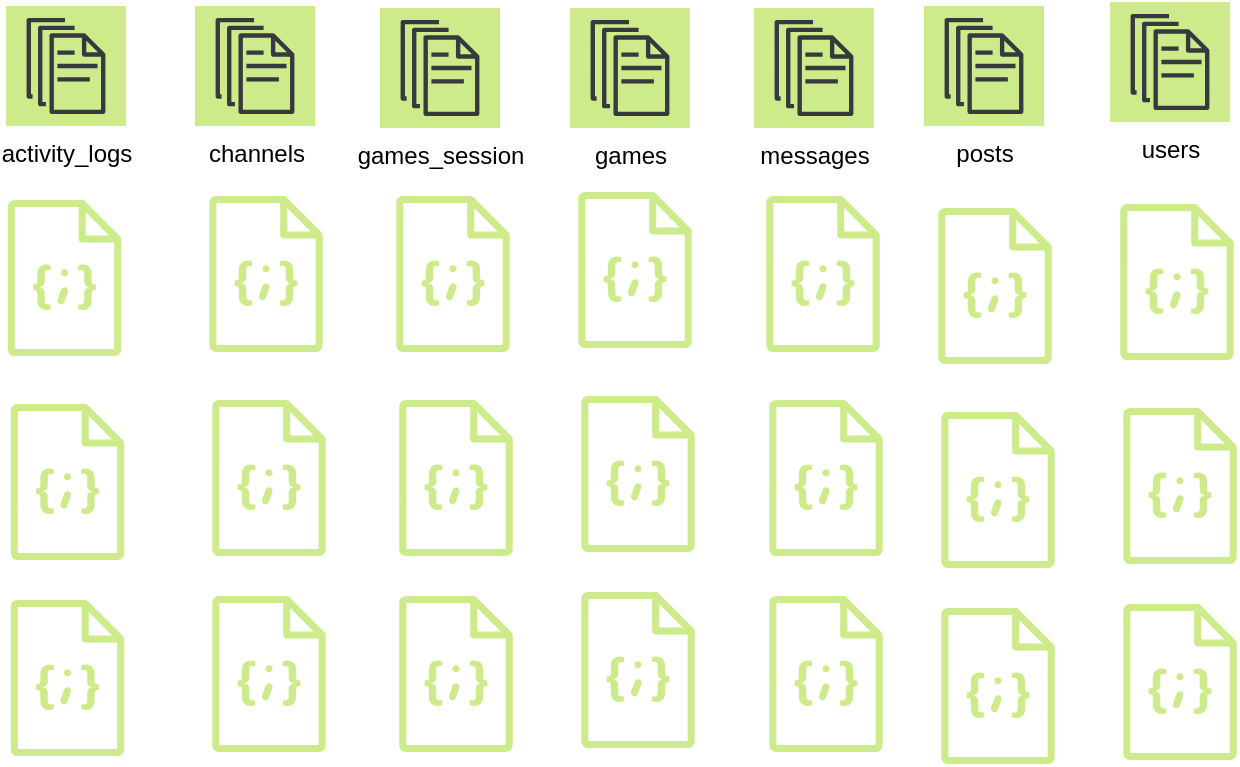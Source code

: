 <mxfile version="28.0.4" pages="5">
  <diagram id="8ej37b1CJ8j-2A0N7WPv" name="collections">
    <mxGraphModel dx="1834" dy="884" grid="0" gridSize="10" guides="1" tooltips="1" connect="1" arrows="1" fold="1" page="0" pageScale="1" pageWidth="850" pageHeight="1100" math="0" shadow="0">
      <root>
        <mxCell id="0" />
        <mxCell id="1" parent="0" />
        <mxCell id="zAM81ryXaob9myQT-KiH-1" value="users" style="sketch=0;outlineConnect=0;strokeColor=#36393d;fillColor=#cdeb8b;dashed=0;verticalLabelPosition=bottom;verticalAlign=top;align=center;html=1;fontSize=12;fontStyle=0;aspect=fixed;shape=mxgraph.aws4.resourceIcon;resIcon=mxgraph.aws4.documents;" vertex="1" parent="1">
          <mxGeometry x="170" y="17" width="60" height="60" as="geometry" />
        </mxCell>
        <mxCell id="zAM81ryXaob9myQT-KiH-2" value="activity_logs" style="sketch=0;outlineConnect=0;strokeColor=#36393d;fillColor=#cdeb8b;dashed=0;verticalLabelPosition=bottom;verticalAlign=top;align=center;html=1;fontSize=12;fontStyle=0;aspect=fixed;shape=mxgraph.aws4.resourceIcon;resIcon=mxgraph.aws4.documents;" vertex="1" parent="1">
          <mxGeometry x="-382" y="19" width="60" height="60" as="geometry" />
        </mxCell>
        <mxCell id="zAM81ryXaob9myQT-KiH-3" value="channels" style="sketch=0;outlineConnect=0;strokeColor=#36393d;fillColor=#cdeb8b;dashed=0;verticalLabelPosition=bottom;verticalAlign=top;align=center;html=1;fontSize=12;fontStyle=0;aspect=fixed;shape=mxgraph.aws4.resourceIcon;resIcon=mxgraph.aws4.documents;" vertex="1" parent="1">
          <mxGeometry x="-287.5" y="19" width="60" height="60" as="geometry" />
        </mxCell>
        <mxCell id="zAM81ryXaob9myQT-KiH-4" value="games_session" style="sketch=0;outlineConnect=0;strokeColor=#36393d;fillColor=#cdeb8b;dashed=0;verticalLabelPosition=bottom;verticalAlign=top;align=center;html=1;fontSize=12;fontStyle=0;aspect=fixed;shape=mxgraph.aws4.resourceIcon;resIcon=mxgraph.aws4.documents;" vertex="1" parent="1">
          <mxGeometry x="-195" y="20" width="60" height="60" as="geometry" />
        </mxCell>
        <mxCell id="zAM81ryXaob9myQT-KiH-6" value="games" style="sketch=0;outlineConnect=0;strokeColor=#36393d;fillColor=#cdeb8b;dashed=0;verticalLabelPosition=bottom;verticalAlign=top;align=center;html=1;fontSize=12;fontStyle=0;aspect=fixed;shape=mxgraph.aws4.resourceIcon;resIcon=mxgraph.aws4.documents;" vertex="1" parent="1">
          <mxGeometry x="-100" y="20" width="60" height="60" as="geometry" />
        </mxCell>
        <mxCell id="zAM81ryXaob9myQT-KiH-7" value="messages" style="sketch=0;outlineConnect=0;strokeColor=#36393d;fillColor=#cdeb8b;dashed=0;verticalLabelPosition=bottom;verticalAlign=top;align=center;html=1;fontSize=12;fontStyle=0;aspect=fixed;shape=mxgraph.aws4.resourceIcon;resIcon=mxgraph.aws4.documents;" vertex="1" parent="1">
          <mxGeometry x="-8" y="20" width="60" height="60" as="geometry" />
        </mxCell>
        <mxCell id="zAM81ryXaob9myQT-KiH-8" value="posts" style="sketch=0;outlineConnect=0;strokeColor=#36393d;fillColor=#cdeb8b;dashed=0;verticalLabelPosition=bottom;verticalAlign=top;align=center;html=1;fontSize=12;fontStyle=0;aspect=fixed;shape=mxgraph.aws4.resourceIcon;resIcon=mxgraph.aws4.documents;" vertex="1" parent="1">
          <mxGeometry x="77" y="19" width="60" height="60" as="geometry" />
        </mxCell>
        <mxCell id="zAM81ryXaob9myQT-KiH-9" value="" style="sketch=0;outlineConnect=0;fillColor=#cdeb8b;strokeColor=#36393d;dashed=0;verticalLabelPosition=bottom;verticalAlign=top;align=center;html=1;fontSize=12;fontStyle=0;aspect=fixed;pointerEvents=1;shape=mxgraph.aws4.json_script;" vertex="1" parent="1">
          <mxGeometry x="-381.25" y="116" width="57" height="78" as="geometry" />
        </mxCell>
        <mxCell id="zAM81ryXaob9myQT-KiH-10" value="" style="sketch=0;outlineConnect=0;fillColor=#cdeb8b;strokeColor=#36393d;dashed=0;verticalLabelPosition=bottom;verticalAlign=top;align=center;html=1;fontSize=12;fontStyle=0;aspect=fixed;pointerEvents=1;shape=mxgraph.aws4.json_script;" vertex="1" parent="1">
          <mxGeometry x="-379.75" y="218" width="57" height="78" as="geometry" />
        </mxCell>
        <mxCell id="zAM81ryXaob9myQT-KiH-11" value="" style="sketch=0;outlineConnect=0;fillColor=#cdeb8b;strokeColor=#36393d;dashed=0;verticalLabelPosition=bottom;verticalAlign=top;align=center;html=1;fontSize=12;fontStyle=0;aspect=fixed;pointerEvents=1;shape=mxgraph.aws4.json_script;" vertex="1" parent="1">
          <mxGeometry x="-379.75" y="316" width="57" height="78" as="geometry" />
        </mxCell>
        <mxCell id="zAM81ryXaob9myQT-KiH-12" value="" style="sketch=0;outlineConnect=0;fillColor=#cdeb8b;strokeColor=#36393d;dashed=0;verticalLabelPosition=bottom;verticalAlign=top;align=center;html=1;fontSize=12;fontStyle=0;aspect=fixed;pointerEvents=1;shape=mxgraph.aws4.json_script;" vertex="1" parent="1">
          <mxGeometry x="-280.5" y="114" width="57" height="78" as="geometry" />
        </mxCell>
        <mxCell id="zAM81ryXaob9myQT-KiH-13" value="" style="sketch=0;outlineConnect=0;fillColor=#cdeb8b;strokeColor=#36393d;dashed=0;verticalLabelPosition=bottom;verticalAlign=top;align=center;html=1;fontSize=12;fontStyle=0;aspect=fixed;pointerEvents=1;shape=mxgraph.aws4.json_script;" vertex="1" parent="1">
          <mxGeometry x="-279" y="216" width="57" height="78" as="geometry" />
        </mxCell>
        <mxCell id="zAM81ryXaob9myQT-KiH-14" value="" style="sketch=0;outlineConnect=0;fillColor=#cdeb8b;strokeColor=#36393d;dashed=0;verticalLabelPosition=bottom;verticalAlign=top;align=center;html=1;fontSize=12;fontStyle=0;aspect=fixed;pointerEvents=1;shape=mxgraph.aws4.json_script;" vertex="1" parent="1">
          <mxGeometry x="-279" y="314" width="57" height="78" as="geometry" />
        </mxCell>
        <mxCell id="zAM81ryXaob9myQT-KiH-15" value="" style="sketch=0;outlineConnect=0;fillColor=#cdeb8b;strokeColor=#36393d;dashed=0;verticalLabelPosition=bottom;verticalAlign=top;align=center;html=1;fontSize=12;fontStyle=0;aspect=fixed;pointerEvents=1;shape=mxgraph.aws4.json_script;" vertex="1" parent="1">
          <mxGeometry x="175" y="118" width="57" height="78" as="geometry" />
        </mxCell>
        <mxCell id="zAM81ryXaob9myQT-KiH-16" value="" style="sketch=0;outlineConnect=0;fillColor=#cdeb8b;strokeColor=#36393d;dashed=0;verticalLabelPosition=bottom;verticalAlign=top;align=center;html=1;fontSize=12;fontStyle=0;aspect=fixed;pointerEvents=1;shape=mxgraph.aws4.json_script;" vertex="1" parent="1">
          <mxGeometry x="176.5" y="220" width="57" height="78" as="geometry" />
        </mxCell>
        <mxCell id="zAM81ryXaob9myQT-KiH-17" value="" style="sketch=0;outlineConnect=0;fillColor=#cdeb8b;strokeColor=#36393d;dashed=0;verticalLabelPosition=bottom;verticalAlign=top;align=center;html=1;fontSize=12;fontStyle=0;aspect=fixed;pointerEvents=1;shape=mxgraph.aws4.json_script;" vertex="1" parent="1">
          <mxGeometry x="176.5" y="318" width="57" height="78" as="geometry" />
        </mxCell>
        <mxCell id="zAM81ryXaob9myQT-KiH-18" value="" style="sketch=0;outlineConnect=0;fillColor=#cdeb8b;strokeColor=#36393d;dashed=0;verticalLabelPosition=bottom;verticalAlign=top;align=center;html=1;fontSize=12;fontStyle=0;aspect=fixed;pointerEvents=1;shape=mxgraph.aws4.json_script;" vertex="1" parent="1">
          <mxGeometry x="-187" y="114" width="57" height="78" as="geometry" />
        </mxCell>
        <mxCell id="zAM81ryXaob9myQT-KiH-19" value="" style="sketch=0;outlineConnect=0;fillColor=#cdeb8b;strokeColor=#36393d;dashed=0;verticalLabelPosition=bottom;verticalAlign=top;align=center;html=1;fontSize=12;fontStyle=0;aspect=fixed;pointerEvents=1;shape=mxgraph.aws4.json_script;" vertex="1" parent="1">
          <mxGeometry x="-185.5" y="216" width="57" height="78" as="geometry" />
        </mxCell>
        <mxCell id="zAM81ryXaob9myQT-KiH-20" value="" style="sketch=0;outlineConnect=0;fillColor=#cdeb8b;strokeColor=#36393d;dashed=0;verticalLabelPosition=bottom;verticalAlign=top;align=center;html=1;fontSize=12;fontStyle=0;aspect=fixed;pointerEvents=1;shape=mxgraph.aws4.json_script;" vertex="1" parent="1">
          <mxGeometry x="-185.5" y="314" width="57" height="78" as="geometry" />
        </mxCell>
        <mxCell id="zAM81ryXaob9myQT-KiH-21" value="" style="sketch=0;outlineConnect=0;fillColor=#cdeb8b;strokeColor=#36393d;dashed=0;verticalLabelPosition=bottom;verticalAlign=top;align=center;html=1;fontSize=12;fontStyle=0;aspect=fixed;pointerEvents=1;shape=mxgraph.aws4.json_script;" vertex="1" parent="1">
          <mxGeometry x="-96" y="112" width="57" height="78" as="geometry" />
        </mxCell>
        <mxCell id="zAM81ryXaob9myQT-KiH-22" value="" style="sketch=0;outlineConnect=0;fillColor=#cdeb8b;strokeColor=#36393d;dashed=0;verticalLabelPosition=bottom;verticalAlign=top;align=center;html=1;fontSize=12;fontStyle=0;aspect=fixed;pointerEvents=1;shape=mxgraph.aws4.json_script;" vertex="1" parent="1">
          <mxGeometry x="-94.5" y="214" width="57" height="78" as="geometry" />
        </mxCell>
        <mxCell id="zAM81ryXaob9myQT-KiH-23" value="" style="sketch=0;outlineConnect=0;fillColor=#cdeb8b;strokeColor=#36393d;dashed=0;verticalLabelPosition=bottom;verticalAlign=top;align=center;html=1;fontSize=12;fontStyle=0;aspect=fixed;pointerEvents=1;shape=mxgraph.aws4.json_script;" vertex="1" parent="1">
          <mxGeometry x="-94.5" y="312" width="57" height="78" as="geometry" />
        </mxCell>
        <mxCell id="zAM81ryXaob9myQT-KiH-24" value="" style="sketch=0;outlineConnect=0;fillColor=#cdeb8b;strokeColor=#36393d;dashed=0;verticalLabelPosition=bottom;verticalAlign=top;align=center;html=1;fontSize=12;fontStyle=0;aspect=fixed;pointerEvents=1;shape=mxgraph.aws4.json_script;" vertex="1" parent="1">
          <mxGeometry x="-2" y="114" width="57" height="78" as="geometry" />
        </mxCell>
        <mxCell id="zAM81ryXaob9myQT-KiH-25" value="" style="sketch=0;outlineConnect=0;fillColor=#cdeb8b;strokeColor=#36393d;dashed=0;verticalLabelPosition=bottom;verticalAlign=top;align=center;html=1;fontSize=12;fontStyle=0;aspect=fixed;pointerEvents=1;shape=mxgraph.aws4.json_script;" vertex="1" parent="1">
          <mxGeometry x="-0.5" y="216" width="57" height="78" as="geometry" />
        </mxCell>
        <mxCell id="zAM81ryXaob9myQT-KiH-26" value="" style="sketch=0;outlineConnect=0;fillColor=#cdeb8b;strokeColor=#36393d;dashed=0;verticalLabelPosition=bottom;verticalAlign=top;align=center;html=1;fontSize=12;fontStyle=0;aspect=fixed;pointerEvents=1;shape=mxgraph.aws4.json_script;" vertex="1" parent="1">
          <mxGeometry x="-0.5" y="314" width="57" height="78" as="geometry" />
        </mxCell>
        <mxCell id="zAM81ryXaob9myQT-KiH-27" value="" style="sketch=0;outlineConnect=0;fillColor=#cdeb8b;strokeColor=#36393d;dashed=0;verticalLabelPosition=bottom;verticalAlign=top;align=center;html=1;fontSize=12;fontStyle=0;aspect=fixed;pointerEvents=1;shape=mxgraph.aws4.json_script;" vertex="1" parent="1">
          <mxGeometry x="84" y="120" width="57" height="78" as="geometry" />
        </mxCell>
        <mxCell id="zAM81ryXaob9myQT-KiH-28" value="" style="sketch=0;outlineConnect=0;fillColor=#cdeb8b;strokeColor=#36393d;dashed=0;verticalLabelPosition=bottom;verticalAlign=top;align=center;html=1;fontSize=12;fontStyle=0;aspect=fixed;pointerEvents=1;shape=mxgraph.aws4.json_script;" vertex="1" parent="1">
          <mxGeometry x="85.5" y="222" width="57" height="78" as="geometry" />
        </mxCell>
        <mxCell id="zAM81ryXaob9myQT-KiH-29" value="" style="sketch=0;outlineConnect=0;fillColor=#cdeb8b;strokeColor=#36393d;dashed=0;verticalLabelPosition=bottom;verticalAlign=top;align=center;html=1;fontSize=12;fontStyle=0;aspect=fixed;pointerEvents=1;shape=mxgraph.aws4.json_script;" vertex="1" parent="1">
          <mxGeometry x="85.5" y="320" width="57" height="78" as="geometry" />
        </mxCell>
      </root>
    </mxGraphModel>
  </diagram>
  <diagram name="pipeline" id="Pi19vPo-8oHzrMdgYSH_">
    <mxGraphModel dx="1513" dy="834" grid="0" gridSize="10" guides="1" tooltips="1" connect="1" arrows="1" fold="1" page="0" pageScale="1" pageWidth="850" pageHeight="1100" math="0" shadow="0">
      <root>
        <mxCell id="0" />
        <mxCell id="1" parent="0" />
        <mxCell id="T9bqz-oRQXRhq-6lpCc6-1" value="" style="rounded=0;whiteSpace=wrap;html=1;" parent="1" vertex="1">
          <mxGeometry x="-40" width="890" height="410" as="geometry" />
        </mxCell>
        <mxCell id="R71ZLVkq-Mamwwz9oOhh-4" style="edgeStyle=orthogonalEdgeStyle;rounded=0;orthogonalLoop=1;jettySize=auto;html=1;" parent="1" source="R71ZLVkq-Mamwwz9oOhh-1" edge="1">
          <mxGeometry relative="1" as="geometry">
            <mxPoint x="290.0" y="180" as="targetPoint" />
          </mxGeometry>
        </mxCell>
        <mxCell id="R71ZLVkq-Mamwwz9oOhh-1" value="Mutiny Cart" style="dashed=0;outlineConnect=0;html=1;align=center;labelPosition=center;verticalLabelPosition=bottom;verticalAlign=top;shape=mxgraph.weblogos.mongodb" parent="1" vertex="1">
          <mxGeometry x="269.4" y="40" width="41.2" height="86.2" as="geometry" />
        </mxCell>
        <mxCell id="R71ZLVkq-Mamwwz9oOhh-3" value="&lt;ol&gt;&lt;li&gt;Logs&lt;/li&gt;&lt;li&gt;Channels&lt;/li&gt;&lt;li&gt;Sessions&lt;/li&gt;&lt;li&gt;Games&lt;/li&gt;&lt;li&gt;Messages&lt;/li&gt;&lt;li&gt;Posts&lt;/li&gt;&lt;li style=&quot;&quot;&gt;Users&lt;/li&gt;&lt;/ol&gt;" style="rounded=0;whiteSpace=wrap;html=1;align=left;" parent="1" vertex="1">
          <mxGeometry x="230" y="190" width="120" height="160" as="geometry" />
        </mxCell>
        <mxCell id="R71ZLVkq-Mamwwz9oOhh-5" value="results.csv" style="whiteSpace=wrap;html=1;shape=mxgraph.basic.document" parent="1" vertex="1">
          <mxGeometry x="690" y="33.1" width="100" height="100" as="geometry" />
        </mxCell>
        <mxCell id="R71ZLVkq-Mamwwz9oOhh-6" value="Agregation Pipeline" style="verticalLabelPosition=bottom;html=1;verticalAlign=top;align=center;strokeColor=none;fillColor=#00BEF2;shape=mxgraph.azure.script_file;pointerEvents=1;" parent="1" vertex="1">
          <mxGeometry x="500" y="58.1" width="47.5" height="50" as="geometry" />
        </mxCell>
        <mxCell id="R71ZLVkq-Mamwwz9oOhh-7" style="edgeStyle=orthogonalEdgeStyle;rounded=0;orthogonalLoop=1;jettySize=auto;html=1;entryX=0;entryY=0.5;entryDx=0;entryDy=0;entryPerimeter=0;" parent="1" source="R71ZLVkq-Mamwwz9oOhh-1" target="R71ZLVkq-Mamwwz9oOhh-6" edge="1">
          <mxGeometry relative="1" as="geometry" />
        </mxCell>
        <mxCell id="R71ZLVkq-Mamwwz9oOhh-8" style="edgeStyle=orthogonalEdgeStyle;rounded=0;orthogonalLoop=1;jettySize=auto;html=1;entryX=0;entryY=0.5;entryDx=0;entryDy=0;entryPerimeter=0;" parent="1" source="R71ZLVkq-Mamwwz9oOhh-6" target="R71ZLVkq-Mamwwz9oOhh-5" edge="1">
          <mxGeometry relative="1" as="geometry" />
        </mxCell>
        <mxCell id="Lrr6qVg0GiVgk7ayKyzq-2" style="edgeStyle=orthogonalEdgeStyle;rounded=0;orthogonalLoop=1;jettySize=auto;html=1;" parent="1" source="Lrr6qVg0GiVgk7ayKyzq-1" target="R71ZLVkq-Mamwwz9oOhh-1" edge="1">
          <mxGeometry relative="1" as="geometry" />
        </mxCell>
        <mxCell id="Lrr6qVg0GiVgk7ayKyzq-1" value="JSON DATA" style="rounded=0;whiteSpace=wrap;html=1;" parent="1" vertex="1">
          <mxGeometry x="20" y="53.1" width="120" height="60" as="geometry" />
        </mxCell>
        <mxCell id="T9bqz-oRQXRhq-6lpCc6-5" style="edgeStyle=orthogonalEdgeStyle;rounded=0;orthogonalLoop=1;jettySize=auto;html=1;" parent="1" source="T9bqz-oRQXRhq-6lpCc6-2" target="T9bqz-oRQXRhq-6lpCc6-1" edge="1">
          <mxGeometry relative="1" as="geometry" />
        </mxCell>
        <mxCell id="T9bqz-oRQXRhq-6lpCc6-2" value="Data eng" style="shape=umlActor;verticalLabelPosition=bottom;verticalAlign=top;html=1;outlineConnect=0;" parent="1" vertex="1">
          <mxGeometry x="-250" y="175" width="30" height="60" as="geometry" />
        </mxCell>
        <mxCell id="HlEGfcKxCXFHcNDxWpb3-1" value="" style="endArrow=classic;html=1;rounded=0;exitX=0.5;exitY=1;exitDx=0;exitDy=0;exitPerimeter=0;" parent="1" source="R71ZLVkq-Mamwwz9oOhh-6" target="HlEGfcKxCXFHcNDxWpb3-2" edge="1">
          <mxGeometry width="50" height="50" relative="1" as="geometry">
            <mxPoint x="526" y="161" as="sourcePoint" />
            <mxPoint x="522" y="480" as="targetPoint" />
          </mxGeometry>
        </mxCell>
        <mxCell id="HlEGfcKxCXFHcNDxWpb3-2" value="" style="rounded=0;whiteSpace=wrap;html=1;" parent="1" vertex="1">
          <mxGeometry x="295" y="465" width="448.25" height="208" as="geometry" />
        </mxCell>
        <mxCell id="HlEGfcKxCXFHcNDxWpb3-7" style="edgeStyle=orthogonalEdgeStyle;rounded=0;orthogonalLoop=1;jettySize=auto;html=1;entryX=0;entryY=0.5;entryDx=0;entryDy=0;" parent="1" source="HlEGfcKxCXFHcNDxWpb3-3" target="HlEGfcKxCXFHcNDxWpb3-5" edge="1">
          <mxGeometry relative="1" as="geometry" />
        </mxCell>
        <mxCell id="HlEGfcKxCXFHcNDxWpb3-3" value="usuarios" style="rounded=0;whiteSpace=wrap;html=1;" parent="1" vertex="1">
          <mxGeometry x="351.25" y="495" width="120" height="60" as="geometry" />
        </mxCell>
        <mxCell id="HlEGfcKxCXFHcNDxWpb3-6" style="edgeStyle=orthogonalEdgeStyle;rounded=0;orthogonalLoop=1;jettySize=auto;html=1;entryX=0;entryY=0.5;entryDx=0;entryDy=0;" parent="1" source="HlEGfcKxCXFHcNDxWpb3-4" target="HlEGfcKxCXFHcNDxWpb3-5" edge="1">
          <mxGeometry relative="1" as="geometry" />
        </mxCell>
        <mxCell id="HlEGfcKxCXFHcNDxWpb3-4" value="posts" style="rounded=0;whiteSpace=wrap;html=1;" parent="1" vertex="1">
          <mxGeometry x="351.25" y="575" width="120" height="60" as="geometry" />
        </mxCell>
        <mxCell id="HlEGfcKxCXFHcNDxWpb3-5" value="agreacion" style="rounded=0;whiteSpace=wrap;html=1;" parent="1" vertex="1">
          <mxGeometry x="541.25" y="535" width="120" height="60" as="geometry" />
        </mxCell>
        <mxCell id="RxL4V-sBgWjPnYXP0D_I-1" value="analize_users" style="text;html=1;align=center;verticalAlign=middle;whiteSpace=wrap;rounded=0;" parent="1" vertex="1">
          <mxGeometry x="445.63" y="678" width="147" height="30" as="geometry" />
        </mxCell>
      </root>
    </mxGraphModel>
  </diagram>
  <diagram id="Cm1bL9kPT_7GYZ-wx-tp" name="analyze_channels">
    <mxGraphModel dx="946" dy="709" grid="0" gridSize="10" guides="1" tooltips="1" connect="1" arrows="1" fold="1" page="0" pageScale="1" pageWidth="850" pageHeight="1100" math="0" shadow="0">
      <root>
        <mxCell id="0" />
        <mxCell id="1" parent="0" />
        <mxCell id="YWRYrFEy-Glrnmi2H_zR-1" value="Canales Mas populares" style="rounded=0;whiteSpace=wrap;html=1;" vertex="1" parent="1">
          <mxGeometry x="52" y="94" width="510" height="60" as="geometry" />
        </mxCell>
        <mxCell id="YWRYrFEy-Glrnmi2H_zR-2" value="Actividad por canal" style="rounded=0;whiteSpace=wrap;html=1;" vertex="1" parent="1">
          <mxGeometry x="52" y="368" width="510" height="59" as="geometry" />
        </mxCell>
        <mxCell id="YWRYrFEy-Glrnmi2H_zR-6" style="edgeStyle=orthogonalEdgeStyle;rounded=0;orthogonalLoop=1;jettySize=auto;html=1;" edge="1" parent="1" source="YWRYrFEy-Glrnmi2H_zR-3" target="YWRYrFEy-Glrnmi2H_zR-5">
          <mxGeometry relative="1" as="geometry" />
        </mxCell>
        <mxCell id="YWRYrFEy-Glrnmi2H_zR-3" value="canal" style="rounded=0;whiteSpace=wrap;html=1;" vertex="1" parent="1">
          <mxGeometry x="98" y="173" width="77" height="60" as="geometry" />
        </mxCell>
        <mxCell id="YWRYrFEy-Glrnmi2H_zR-7" style="edgeStyle=orthogonalEdgeStyle;rounded=0;orthogonalLoop=1;jettySize=auto;html=1;entryX=0;entryY=0.5;entryDx=0;entryDy=0;" edge="1" parent="1" source="YWRYrFEy-Glrnmi2H_zR-4" target="YWRYrFEy-Glrnmi2H_zR-5">
          <mxGeometry relative="1" as="geometry" />
        </mxCell>
        <mxCell id="YWRYrFEy-Glrnmi2H_zR-4" value="post" style="rounded=0;whiteSpace=wrap;html=1;" vertex="1" parent="1">
          <mxGeometry x="100" y="259" width="73" height="60" as="geometry" />
        </mxCell>
        <mxCell id="YWRYrFEy-Glrnmi2H_zR-5" value="Canales por post" style="rounded=0;whiteSpace=wrap;html=1;" vertex="1" parent="1">
          <mxGeometry x="269" y="217" width="120" height="60" as="geometry" />
        </mxCell>
      </root>
    </mxGraphModel>
  </diagram>
  <diagram id="W3Ea9AHlEhv9TmD2uomu" name="analyze_users">
    <mxGraphModel dx="1434" dy="884" grid="1" gridSize="10" guides="1" tooltips="1" connect="1" arrows="1" fold="1" page="1" pageScale="1" pageWidth="850" pageHeight="1100" math="0" shadow="0">
      <root>
        <mxCell id="0" />
        <mxCell id="1" parent="0" />
      </root>
    </mxGraphModel>
  </diagram>
  <diagram id="_OBi0PmrEbk-WA1IDmV8" name="Relational">
    <mxGraphModel dx="1346" dy="1109" grid="0" gridSize="10" guides="1" tooltips="1" connect="1" arrows="1" fold="1" page="0" pageScale="1" pageWidth="850" pageHeight="1100" math="0" shadow="0">
      <root>
        <mxCell id="0" />
        <mxCell id="1" parent="0" />
        <mxCell id="x0zoIhf_BCtrVweqzMrw-1" value="Usuario" style="swimlane;fontStyle=0;childLayout=stackLayout;horizontal=1;startSize=30;horizontalStack=0;resizeParent=1;resizeParentMax=0;resizeLast=0;collapsible=1;marginBottom=0;whiteSpace=wrap;html=1;" vertex="1" parent="1">
          <mxGeometry x="-139" y="-7" width="140" height="90" as="geometry" />
        </mxCell>
        <mxCell id="x0zoIhf_BCtrVweqzMrw-2" value="id_usuario" style="text;strokeColor=none;fillColor=none;align=left;verticalAlign=middle;spacingLeft=4;spacingRight=4;overflow=hidden;points=[[0,0.5],[1,0.5]];portConstraint=eastwest;rotatable=0;whiteSpace=wrap;html=1;" vertex="1" parent="x0zoIhf_BCtrVweqzMrw-1">
          <mxGeometry y="30" width="140" height="30" as="geometry" />
        </mxCell>
        <mxCell id="x0zoIhf_BCtrVweqzMrw-4" value="Item 3" style="text;strokeColor=none;fillColor=none;align=left;verticalAlign=middle;spacingLeft=4;spacingRight=4;overflow=hidden;points=[[0,0.5],[1,0.5]];portConstraint=eastwest;rotatable=0;whiteSpace=wrap;html=1;" vertex="1" parent="x0zoIhf_BCtrVweqzMrw-1">
          <mxGeometry y="60" width="140" height="30" as="geometry" />
        </mxCell>
        <mxCell id="x0zoIhf_BCtrVweqzMrw-9" value="Relaciones" style="swimlane;fontStyle=0;childLayout=stackLayout;horizontal=1;startSize=30;horizontalStack=0;resizeParent=1;resizeParentMax=0;resizeLast=0;collapsible=1;marginBottom=0;whiteSpace=wrap;html=1;" vertex="1" parent="1">
          <mxGeometry x="84" y="-13" width="140" height="90" as="geometry" />
        </mxCell>
        <mxCell id="x0zoIhf_BCtrVweqzMrw-10" value="id_usuario_1" style="text;strokeColor=none;fillColor=none;align=left;verticalAlign=middle;spacingLeft=4;spacingRight=4;overflow=hidden;points=[[0,0.5],[1,0.5]];portConstraint=eastwest;rotatable=0;whiteSpace=wrap;html=1;" vertex="1" parent="x0zoIhf_BCtrVweqzMrw-9">
          <mxGeometry y="30" width="140" height="30" as="geometry" />
        </mxCell>
        <mxCell id="x0zoIhf_BCtrVweqzMrw-11" value="id_usuario_2" style="text;strokeColor=none;fillColor=none;align=left;verticalAlign=middle;spacingLeft=4;spacingRight=4;overflow=hidden;points=[[0,0.5],[1,0.5]];portConstraint=eastwest;rotatable=0;whiteSpace=wrap;html=1;" vertex="1" parent="x0zoIhf_BCtrVweqzMrw-9">
          <mxGeometry y="60" width="140" height="30" as="geometry" />
        </mxCell>
      </root>
    </mxGraphModel>
  </diagram>
</mxfile>
